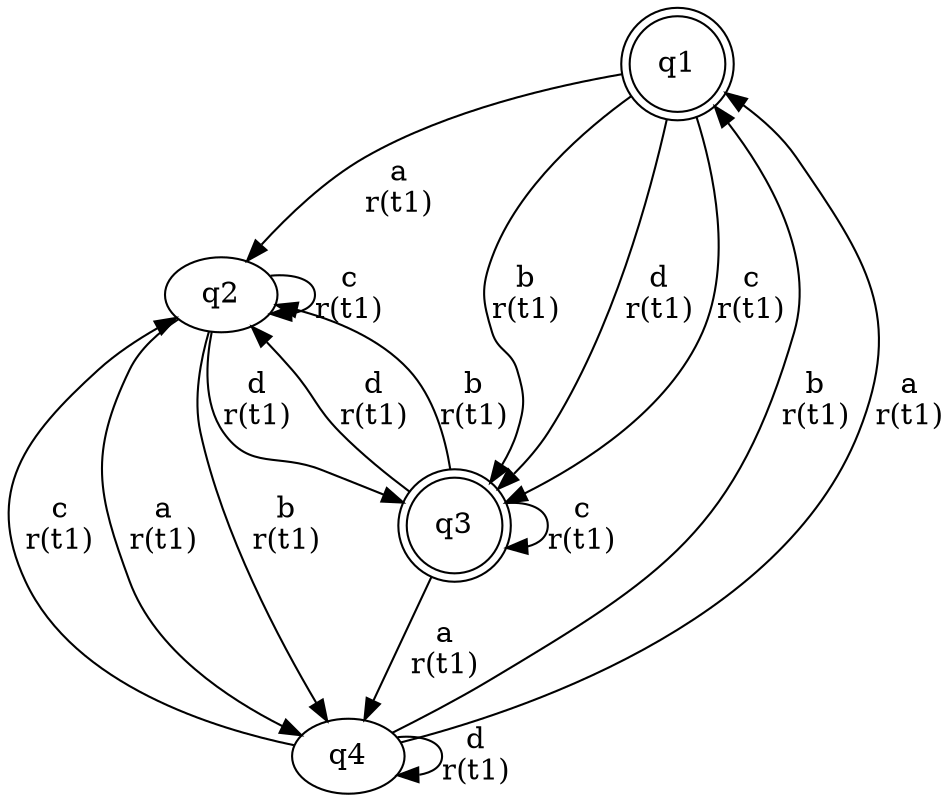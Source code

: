 digraph "tests_1/test18/solution300/solution" {
	q1[label=q1 shape=doublecircle]
	q2[label=q2]
	q4[label=q4]
	q3[label=q3 shape=doublecircle]
	q1 -> q2[label="a\nr(t1)\n"]
	q2 -> q4[label="a\nr(t1)\n"]
	q4 -> q2[label="c\nr(t1)\n"]
	q4 -> q1[label="b\nr(t1)\n"]
	q4 -> q4[label="d\nr(t1)\n"]
	q4 -> q1[label="a\nr(t1)\n"]
	q2 -> q4[label="b\nr(t1)\n"]
	q2 -> q3[label="d\nr(t1)\n"]
	q3 -> q2[label="d\nr(t1)\n"]
	q3 -> q2[label="b\nr(t1)\n"]
	q3 -> q3[label="c\nr(t1)\n"]
	q3 -> q4[label="a\nr(t1)\n"]
	q2 -> q2[label="c\nr(t1)\n"]
	q1 -> q3[label="b\nr(t1)\n"]
	q1 -> q3[label="d\nr(t1)\n"]
	q1 -> q3[label="c\nr(t1)\n"]
}
